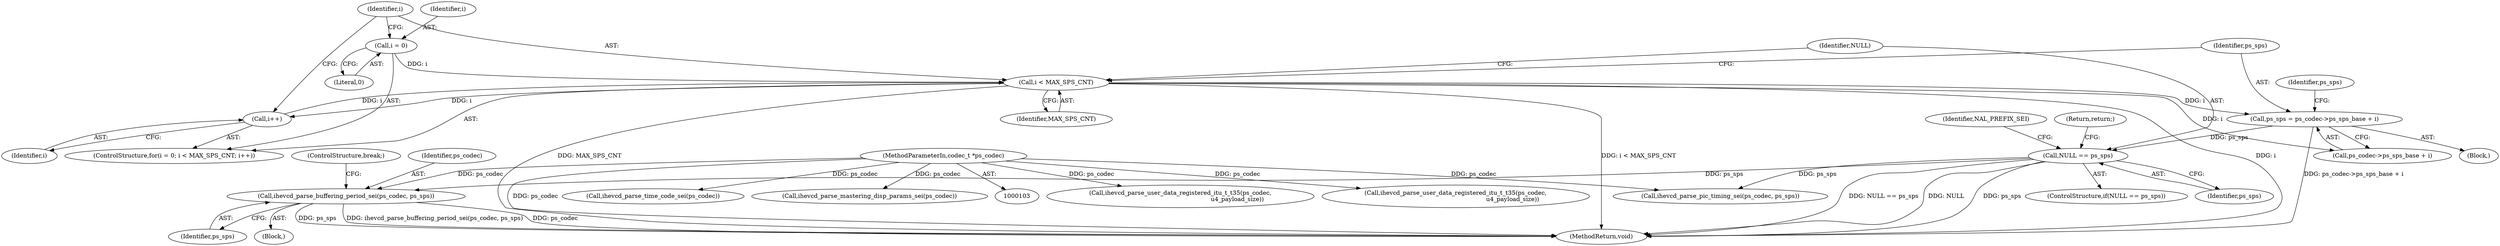 digraph "0_Android_9f0fb67540d2259e4930d9bd5f1a1a6fb95af862@pointer" {
"1000174" [label="(Call,ihevcd_parse_buffering_period_sei(ps_codec, ps_sps))"];
"1000104" [label="(MethodParameterIn,codec_t *ps_codec)"];
"1000153" [label="(Call,NULL == ps_sps)"];
"1000139" [label="(Call,ps_sps = ps_codec->ps_sps_base + i)"];
"1000133" [label="(Call,i < MAX_SPS_CNT)"];
"1000136" [label="(Call,i++)"];
"1000130" [label="(Call,i = 0)"];
"1000175" [label="(Identifier,ps_codec)"];
"1000139" [label="(Call,ps_sps = ps_codec->ps_sps_base + i)"];
"1000129" [label="(ControlStructure,for(i = 0; i < MAX_SPS_CNT; i++))"];
"1000130" [label="(Call,i = 0)"];
"1000165" [label="(Block,)"];
"1000160" [label="(Identifier,NAL_PREFIX_SEI)"];
"1000132" [label="(Literal,0)"];
"1000148" [label="(Identifier,ps_sps)"];
"1000157" [label="(Return,return;)"];
"1000134" [label="(Identifier,i)"];
"1000155" [label="(Identifier,ps_sps)"];
"1000104" [label="(MethodParameterIn,codec_t *ps_codec)"];
"1000153" [label="(Call,NULL == ps_sps)"];
"1000220" [label="(Call,ihevcd_parse_user_data_registered_itu_t_t35(ps_codec,\n                                                            u4_payload_size))"];
"1000186" [label="(Call,ihevcd_parse_pic_timing_sei(ps_codec, ps_sps))"];
"1000141" [label="(Call,ps_codec->ps_sps_base + i)"];
"1000176" [label="(Identifier,ps_sps)"];
"1000174" [label="(Call,ihevcd_parse_buffering_period_sei(ps_codec, ps_sps))"];
"1000352" [label="(MethodReturn,void)"];
"1000252" [label="(Call,ihevcd_parse_user_data_registered_itu_t_t35(ps_codec,\n                                                            u4_payload_size))"];
"1000135" [label="(Identifier,MAX_SPS_CNT)"];
"1000198" [label="(Call,ihevcd_parse_time_code_sei(ps_codec))"];
"1000209" [label="(Call,ihevcd_parse_mastering_disp_params_sei(ps_codec))"];
"1000136" [label="(Call,i++)"];
"1000133" [label="(Call,i < MAX_SPS_CNT)"];
"1000152" [label="(ControlStructure,if(NULL == ps_sps))"];
"1000177" [label="(ControlStructure,break;)"];
"1000138" [label="(Block,)"];
"1000131" [label="(Identifier,i)"];
"1000137" [label="(Identifier,i)"];
"1000140" [label="(Identifier,ps_sps)"];
"1000154" [label="(Identifier,NULL)"];
"1000174" -> "1000165"  [label="AST: "];
"1000174" -> "1000176"  [label="CFG: "];
"1000175" -> "1000174"  [label="AST: "];
"1000176" -> "1000174"  [label="AST: "];
"1000177" -> "1000174"  [label="CFG: "];
"1000174" -> "1000352"  [label="DDG: ps_sps"];
"1000174" -> "1000352"  [label="DDG: ihevcd_parse_buffering_period_sei(ps_codec, ps_sps)"];
"1000174" -> "1000352"  [label="DDG: ps_codec"];
"1000104" -> "1000174"  [label="DDG: ps_codec"];
"1000153" -> "1000174"  [label="DDG: ps_sps"];
"1000104" -> "1000103"  [label="AST: "];
"1000104" -> "1000352"  [label="DDG: ps_codec"];
"1000104" -> "1000186"  [label="DDG: ps_codec"];
"1000104" -> "1000198"  [label="DDG: ps_codec"];
"1000104" -> "1000209"  [label="DDG: ps_codec"];
"1000104" -> "1000220"  [label="DDG: ps_codec"];
"1000104" -> "1000252"  [label="DDG: ps_codec"];
"1000153" -> "1000152"  [label="AST: "];
"1000153" -> "1000155"  [label="CFG: "];
"1000154" -> "1000153"  [label="AST: "];
"1000155" -> "1000153"  [label="AST: "];
"1000157" -> "1000153"  [label="CFG: "];
"1000160" -> "1000153"  [label="CFG: "];
"1000153" -> "1000352"  [label="DDG: ps_sps"];
"1000153" -> "1000352"  [label="DDG: NULL == ps_sps"];
"1000153" -> "1000352"  [label="DDG: NULL"];
"1000139" -> "1000153"  [label="DDG: ps_sps"];
"1000153" -> "1000186"  [label="DDG: ps_sps"];
"1000139" -> "1000138"  [label="AST: "];
"1000139" -> "1000141"  [label="CFG: "];
"1000140" -> "1000139"  [label="AST: "];
"1000141" -> "1000139"  [label="AST: "];
"1000148" -> "1000139"  [label="CFG: "];
"1000139" -> "1000352"  [label="DDG: ps_codec->ps_sps_base + i"];
"1000133" -> "1000139"  [label="DDG: i"];
"1000133" -> "1000129"  [label="AST: "];
"1000133" -> "1000135"  [label="CFG: "];
"1000134" -> "1000133"  [label="AST: "];
"1000135" -> "1000133"  [label="AST: "];
"1000140" -> "1000133"  [label="CFG: "];
"1000154" -> "1000133"  [label="CFG: "];
"1000133" -> "1000352"  [label="DDG: i"];
"1000133" -> "1000352"  [label="DDG: i < MAX_SPS_CNT"];
"1000133" -> "1000352"  [label="DDG: MAX_SPS_CNT"];
"1000136" -> "1000133"  [label="DDG: i"];
"1000130" -> "1000133"  [label="DDG: i"];
"1000133" -> "1000136"  [label="DDG: i"];
"1000133" -> "1000141"  [label="DDG: i"];
"1000136" -> "1000129"  [label="AST: "];
"1000136" -> "1000137"  [label="CFG: "];
"1000137" -> "1000136"  [label="AST: "];
"1000134" -> "1000136"  [label="CFG: "];
"1000130" -> "1000129"  [label="AST: "];
"1000130" -> "1000132"  [label="CFG: "];
"1000131" -> "1000130"  [label="AST: "];
"1000132" -> "1000130"  [label="AST: "];
"1000134" -> "1000130"  [label="CFG: "];
}
